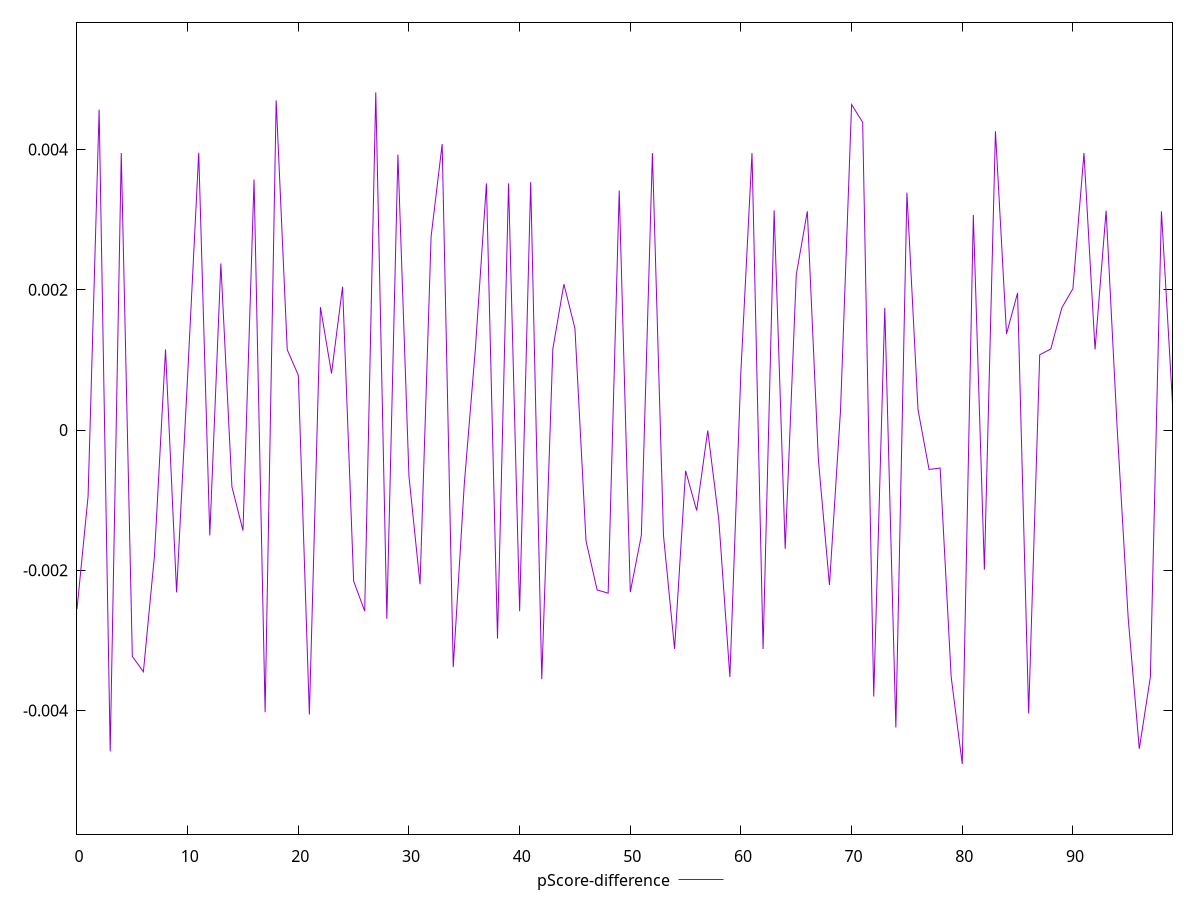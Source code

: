 reset

$pScoreDifference <<EOF
0 -0.0025515694946917546
1 -0.0009468536613691982
2 0.004570504469322121
3 -0.004583856297367517
4 0.003951088700818468
5 -0.003228564078096484
6 -0.0034475744785300577
7 -0.0017910025711575517
8 0.0011505099701635269
9 -0.0023147369780923046
10 0.000781526852782849
11 0.003954641839515882
12 -0.0015017962895629844
13 0.002375379888866047
14 -0.0008101094640929618
15 -0.001433374679666477
16 0.003572626486091565
17 -0.004024892727161444
18 0.004701745187189771
19 0.0011463974916720021
20 0.000781526852782849
21 -0.0040572416257010635
22 0.0017528419262126255
23 0.0008085597290759146
24 0.0020446319483952147
25 -0.0021540880103603915
26 -0.002582868153351653
27 0.004815770100112193
28 -0.0026936814313445745
29 0.0039282143479246745
30 -0.0006611084064729045
31 -0.0021987929921545857
32 0.002761261965375836
33 0.004079483032203374
34 -0.0033810011804257245
35 -0.0007691978920527087
36 0.0011561336079764367
37 0.003517711796047554
38 -0.0029745421954541426
39 0.0035177117960459997
40 -0.0025828681533530407
41 0.0035367769652080716
42 -0.0035529458895381394
43 0.0011564989162072825
44 0.0020810946075494052
45 0.001448392279051497
46 -0.0015818338144499566
47 -0.002279974897100856
48 -0.0023269305271927387
49 0.00341660881275338
50 -0.0023114049242128343
51 -0.0015017962895605974
52 0.003950710999723328
53 -0.0015017962895618742
54 -0.0031207110104249647
55 -0.0005796812316780642
56 -0.001148187833361236
57 -0.000006843884342282863
58 -0.001278968447243456
59 -0.0035216677558524145
60 0.0008469934617796326
61 0.003950710999718221
62 -0.0031222836968576306
63 0.0031334752316970887
64 -0.0016936754008398114
65 0.0022148902806673754
66 0.0031204299984727846
67 -0.00042579873698979365
68 -0.0022102095443190806
69 0.00028022848380648835
70 0.004643020353297361
71 0.004389912683276251
72 -0.0038004387840510634
73 0.0017443634537391284
74 -0.004242826013934747
75 0.0033866443527755252
76 0.00029391651148322206
77 -0.0005621649810476637
78 -0.0005407548530417111
79 -0.003522704316673342
80 -0.004762995021792837
81 0.0030669675907137317
82 -0.001990583307540733
83 0.004262294058433411
84 0.0013716716699881566
85 0.0019557779761841115
86 -0.004041646361884588
87 0.001073928048188122
88 0.0011561336079764367
89 0.0017443634537379071
90 0.0020166282213155973
91 0.003950710999721663
92 0.0011496773335703814
93 0.003130096715255104
94 0.000026355003134928556
95 -0.0026936814313445745
96 -0.0045461176922079564
97 -0.003522704316675007
98 0.0031204299984727846
99 0.00037781839698053377
EOF

set key outside below
set xrange [0:99]
set yrange [-0.005762995021792837:0.005815770100112193]
set trange [-0.005762995021792837:0.005815770100112193]
set terminal svg size 640, 500 enhanced background rgb 'white'
set output "report_00017_2021-02-10T15-08-03.406Z/max-potential-fid/samples/pages+cached/pScore-difference/values.svg"

plot $pScoreDifference title "pScore-difference" with line

reset
